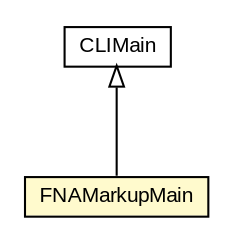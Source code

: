#!/usr/local/bin/dot
#
# Class diagram 
# Generated by UMLGraph version R5_6-24-gf6e263 (http://www.umlgraph.org/)
#

digraph G {
	edge [fontname="arial",fontsize=10,labelfontname="arial",labelfontsize=10];
	node [fontname="arial",fontsize=10,shape=plaintext];
	nodesep=0.25;
	ranksep=0.5;
	// edu.arizona.biosemantics.semanticmarkup.FNAMarkupMain
	c66784 [label=<<table title="edu.arizona.biosemantics.semanticmarkup.FNAMarkupMain" border="0" cellborder="1" cellspacing="0" cellpadding="2" port="p" bgcolor="lemonChiffon" href="./FNAMarkupMain.html">
		<tr><td><table border="0" cellspacing="0" cellpadding="1">
<tr><td align="center" balign="center"> FNAMarkupMain </td></tr>
		</table></td></tr>
		</table>>, URL="./FNAMarkupMain.html", fontname="arial", fontcolor="black", fontsize=10.0];
	// edu.arizona.biosemantics.semanticmarkup.CLIMain
	c66788 [label=<<table title="edu.arizona.biosemantics.semanticmarkup.CLIMain" border="0" cellborder="1" cellspacing="0" cellpadding="2" port="p" href="./CLIMain.html">
		<tr><td><table border="0" cellspacing="0" cellpadding="1">
<tr><td align="center" balign="center"> CLIMain </td></tr>
		</table></td></tr>
		</table>>, URL="./CLIMain.html", fontname="arial", fontcolor="black", fontsize=10.0];
	//edu.arizona.biosemantics.semanticmarkup.FNAMarkupMain extends edu.arizona.biosemantics.semanticmarkup.CLIMain
	c66788:p -> c66784:p [dir=back,arrowtail=empty];
}

